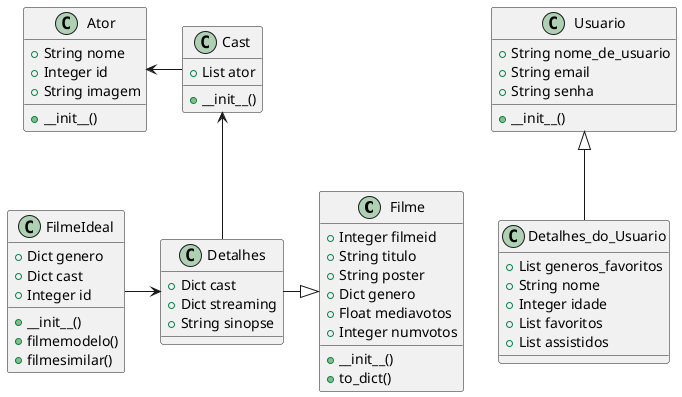 @startuml Diagrama_de_Classses_KlimaX
        class Filme {
                +Integer filmeid
                +String titulo
                +String poster
                +Dict genero
                +Float mediavotos
                +Integer numvotos

                +__init__()
                +to_dict()
        }

        class Detalhes{
                +Dict cast
                +Dict streaming
                +String sinopse


        }

        class Cast{
                +List ator
                +__init__()
        }

        class Ator {
                +String nome
                +Integer id
                +String imagem
                +__init__()
        }

        class Usuario {
                +String nome_de_usuario
                +String email
                +String senha
                +__init__()
        }
        class FilmeIdeal {
                +Dict genero
                +Dict cast
                +Integer id

                +__init__()
                +filmemodelo()
                +filmesimilar()
        }

        class Detalhes_do_Usuario extends Usuario {
                +List generos_favoritos
                +String nome
                +Integer idade
                +List favoritos
                +List assistidos

        }

        FilmeIdeal -> Detalhes
        Detalhes -|> Filme
        Cast <-- Detalhes
        Ator <- Cast

@enduml

